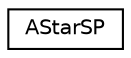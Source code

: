 digraph "Graphical Class Hierarchy"
{
 // LATEX_PDF_SIZE
  edge [fontname="Helvetica",fontsize="10",labelfontname="Helvetica",labelfontsize="10"];
  node [fontname="Helvetica",fontsize="10",shape=record];
  rankdir="LR";
  Node0 [label="AStarSP",height=0.2,width=0.4,color="black", fillcolor="white", style="filled",URL="$classoperations__research_1_1_a_star_s_p.html",tooltip=" "];
}
